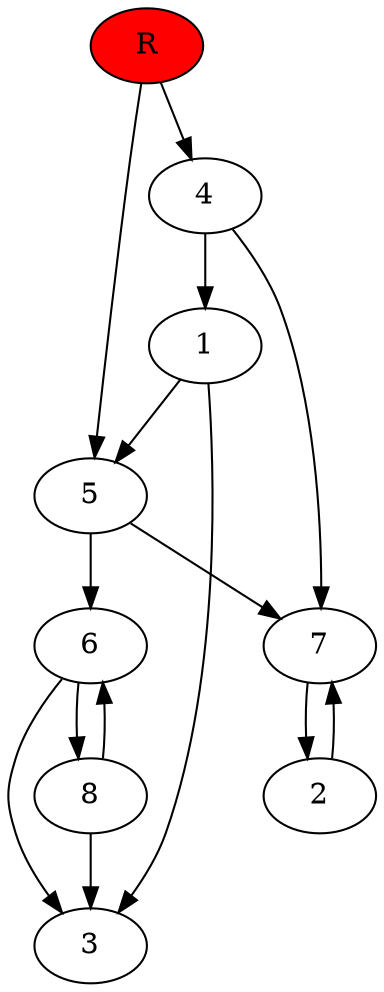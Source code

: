 digraph prb6288 {
	1
	2
	3
	4
	5
	6
	7
	8
	R [fillcolor="#ff0000" style=filled]
	1 -> 3
	1 -> 5
	2 -> 7
	4 -> 1
	4 -> 7
	5 -> 6
	5 -> 7
	6 -> 3
	6 -> 8
	7 -> 2
	8 -> 3
	8 -> 6
	R -> 4
	R -> 5
}
